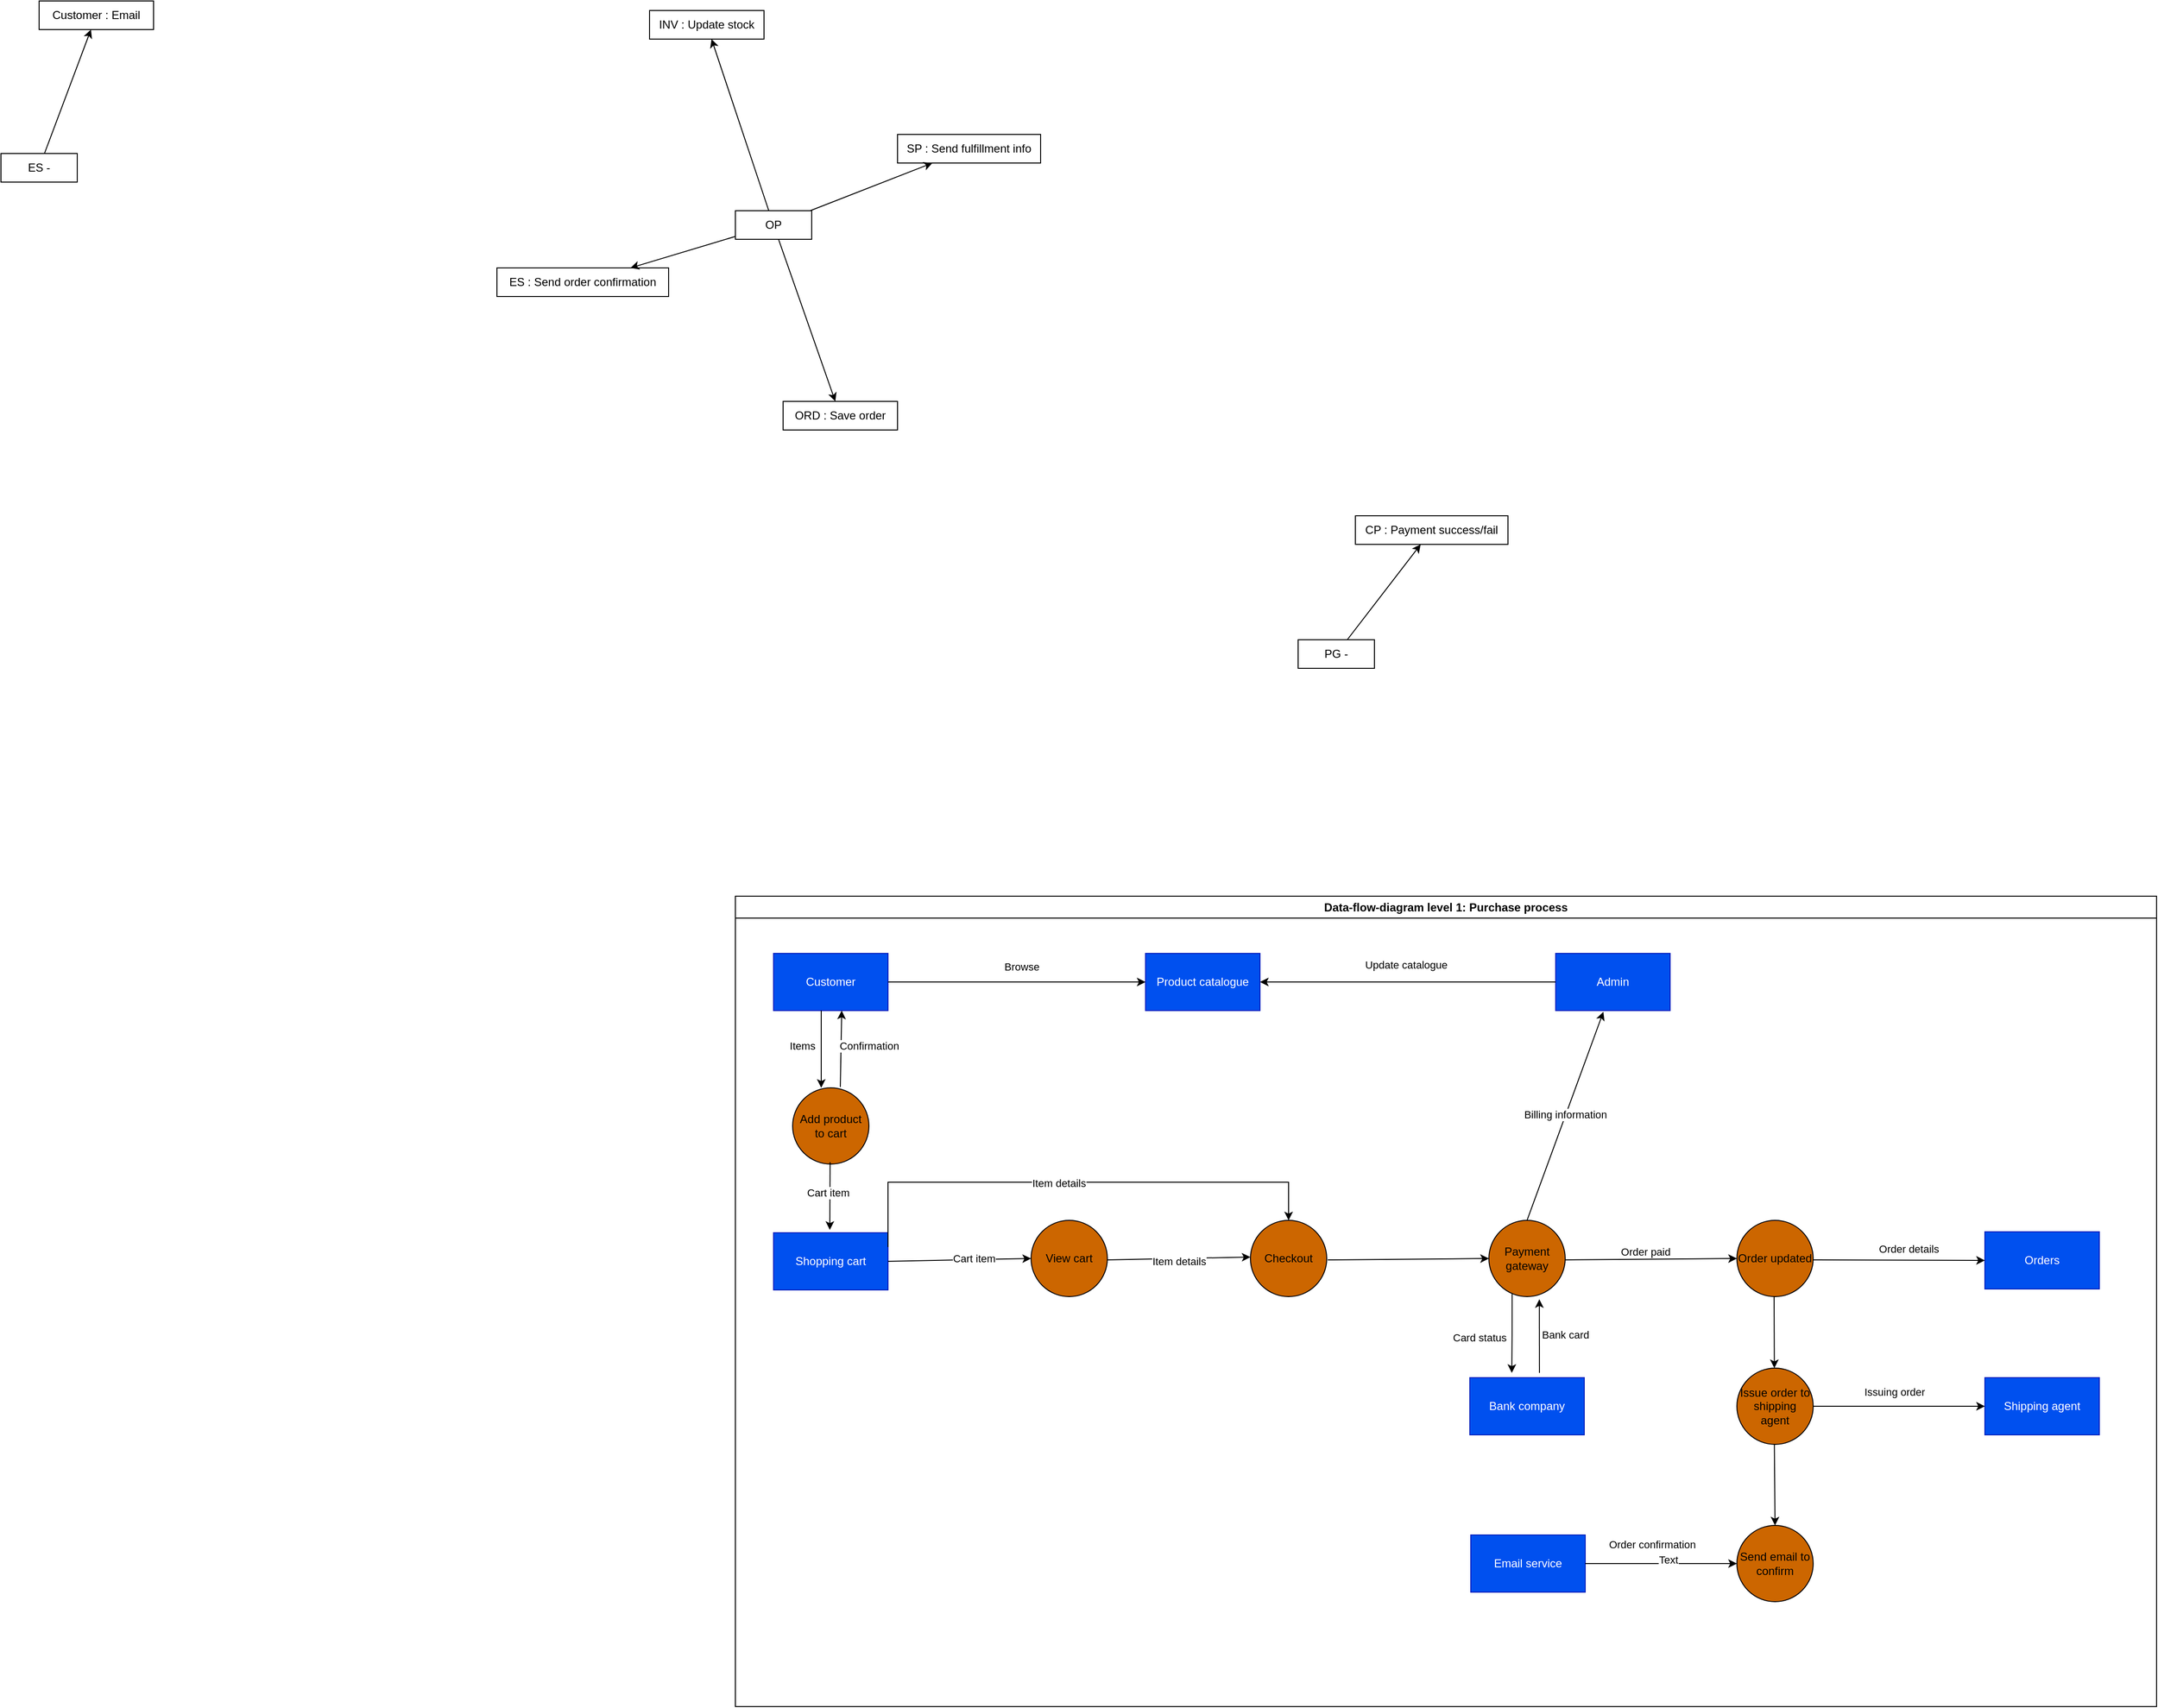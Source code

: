 <mxfile version="28.1.2">
  <diagram name="Page-1" id="byLsNhRZmfknhHtK-O-S">
    <mxGraphModel dx="2900" dy="1993" grid="1" gridSize="10" guides="1" tooltips="1" connect="1" arrows="1" fold="1" page="1" pageScale="1" pageWidth="827" pageHeight="1169" math="0" shadow="0">
      <root>
        <mxCell id="0" />
        <mxCell id="1" parent="0" />
        <mxCell id="5FWJqj-6B1nfI0Dg3H5g-1" value="Data-flow-diagram level 1: Purchase process" style="swimlane;whiteSpace=wrap;html=1;" vertex="1" parent="1">
          <mxGeometry x="-289" y="30" width="1490" height="850" as="geometry" />
        </mxCell>
        <mxCell id="5FWJqj-6B1nfI0Dg3H5g-2" value="Customer" style="rounded=0;whiteSpace=wrap;html=1;fillColor=#0050ef;fontColor=#ffffff;strokeColor=#001DBC;" vertex="1" parent="5FWJqj-6B1nfI0Dg3H5g-1">
          <mxGeometry x="40" y="60" width="120" height="60" as="geometry" />
        </mxCell>
        <mxCell id="5FWJqj-6B1nfI0Dg3H5g-31" value="Product catalogue" style="rounded=0;whiteSpace=wrap;html=1;fillColor=#0050ef;fontColor=#ffffff;strokeColor=#001DBC;" vertex="1" parent="5FWJqj-6B1nfI0Dg3H5g-1">
          <mxGeometry x="430" y="60" width="120" height="60" as="geometry" />
        </mxCell>
        <mxCell id="5FWJqj-6B1nfI0Dg3H5g-32" value="Admin" style="rounded=0;whiteSpace=wrap;html=1;fillColor=#0050ef;fontColor=#ffffff;strokeColor=#001DBC;" vertex="1" parent="5FWJqj-6B1nfI0Dg3H5g-1">
          <mxGeometry x="860" y="60" width="120" height="60" as="geometry" />
        </mxCell>
        <mxCell id="5FWJqj-6B1nfI0Dg3H5g-33" value="" style="endArrow=classic;html=1;rounded=0;exitX=1;exitY=0.5;exitDx=0;exitDy=0;entryX=0;entryY=0.5;entryDx=0;entryDy=0;" edge="1" parent="5FWJqj-6B1nfI0Dg3H5g-1" source="5FWJqj-6B1nfI0Dg3H5g-2" target="5FWJqj-6B1nfI0Dg3H5g-31">
          <mxGeometry width="50" height="50" relative="1" as="geometry">
            <mxPoint x="340" y="270" as="sourcePoint" />
            <mxPoint x="390" y="220" as="targetPoint" />
          </mxGeometry>
        </mxCell>
        <mxCell id="5FWJqj-6B1nfI0Dg3H5g-86" value="Browse" style="edgeLabel;html=1;align=center;verticalAlign=middle;resizable=0;points=[];" vertex="1" connectable="0" parent="5FWJqj-6B1nfI0Dg3H5g-33">
          <mxGeometry x="0.125" y="-4" relative="1" as="geometry">
            <mxPoint x="-12" y="-20" as="offset" />
          </mxGeometry>
        </mxCell>
        <mxCell id="5FWJqj-6B1nfI0Dg3H5g-34" value="" style="endArrow=classic;html=1;rounded=0;exitX=0;exitY=0.5;exitDx=0;exitDy=0;" edge="1" parent="5FWJqj-6B1nfI0Dg3H5g-1" source="5FWJqj-6B1nfI0Dg3H5g-32" target="5FWJqj-6B1nfI0Dg3H5g-31">
          <mxGeometry width="50" height="50" relative="1" as="geometry">
            <mxPoint x="610" y="250" as="sourcePoint" />
            <mxPoint x="660" y="200" as="targetPoint" />
          </mxGeometry>
        </mxCell>
        <mxCell id="5FWJqj-6B1nfI0Dg3H5g-84" value="Update catalogue" style="edgeLabel;html=1;align=center;verticalAlign=middle;resizable=0;points=[];" vertex="1" connectable="0" parent="5FWJqj-6B1nfI0Dg3H5g-34">
          <mxGeometry x="0.057" y="4" relative="1" as="geometry">
            <mxPoint x="7" y="-22" as="offset" />
          </mxGeometry>
        </mxCell>
        <mxCell id="5FWJqj-6B1nfI0Dg3H5g-35" value="Add product to cart" style="ellipse;whiteSpace=wrap;html=1;aspect=fixed;fillColor=#CC6600;" vertex="1" parent="5FWJqj-6B1nfI0Dg3H5g-1">
          <mxGeometry x="60" y="201" width="80" height="80" as="geometry" />
        </mxCell>
        <mxCell id="5FWJqj-6B1nfI0Dg3H5g-36" value="Shopping cart" style="rounded=0;whiteSpace=wrap;html=1;fillColor=#0050ef;fontColor=#ffffff;strokeColor=#001DBC;" vertex="1" parent="5FWJqj-6B1nfI0Dg3H5g-1">
          <mxGeometry x="40" y="353" width="120" height="60" as="geometry" />
        </mxCell>
        <mxCell id="5FWJqj-6B1nfI0Dg3H5g-37" value="View cart" style="ellipse;whiteSpace=wrap;html=1;aspect=fixed;fillColor=#CC6600;" vertex="1" parent="5FWJqj-6B1nfI0Dg3H5g-1">
          <mxGeometry x="310" y="340" width="80" height="80" as="geometry" />
        </mxCell>
        <mxCell id="5FWJqj-6B1nfI0Dg3H5g-39" value="Checkout" style="ellipse;whiteSpace=wrap;html=1;aspect=fixed;fillColor=#CC6600;" vertex="1" parent="5FWJqj-6B1nfI0Dg3H5g-1">
          <mxGeometry x="540" y="340" width="80" height="80" as="geometry" />
        </mxCell>
        <mxCell id="5FWJqj-6B1nfI0Dg3H5g-59" value="" style="edgeStyle=orthogonalEdgeStyle;rounded=0;orthogonalLoop=1;jettySize=auto;html=1;exitX=0.304;exitY=0.909;exitDx=0;exitDy=0;exitPerimeter=0;" edge="1" parent="5FWJqj-6B1nfI0Dg3H5g-1" source="5FWJqj-6B1nfI0Dg3H5g-41">
          <mxGeometry relative="1" as="geometry">
            <mxPoint x="814" y="500" as="targetPoint" />
          </mxGeometry>
        </mxCell>
        <mxCell id="5FWJqj-6B1nfI0Dg3H5g-76" value="Card status" style="edgeLabel;html=1;align=center;verticalAlign=middle;resizable=0;points=[];" vertex="1" connectable="0" parent="5FWJqj-6B1nfI0Dg3H5g-59">
          <mxGeometry x="0.168" y="-4" relative="1" as="geometry">
            <mxPoint x="-31" y="-1" as="offset" />
          </mxGeometry>
        </mxCell>
        <mxCell id="5FWJqj-6B1nfI0Dg3H5g-41" value="Payment gateway" style="ellipse;whiteSpace=wrap;html=1;aspect=fixed;fillColor=#CC6600;" vertex="1" parent="5FWJqj-6B1nfI0Dg3H5g-1">
          <mxGeometry x="790" y="340" width="80" height="80" as="geometry" />
        </mxCell>
        <mxCell id="5FWJqj-6B1nfI0Dg3H5g-42" value="Bank company" style="rounded=0;whiteSpace=wrap;html=1;fillColor=#0050ef;fontColor=#ffffff;strokeColor=#001DBC;" vertex="1" parent="5FWJqj-6B1nfI0Dg3H5g-1">
          <mxGeometry x="770" y="505" width="120" height="60" as="geometry" />
        </mxCell>
        <mxCell id="5FWJqj-6B1nfI0Dg3H5g-43" value="Orders" style="rounded=0;whiteSpace=wrap;html=1;fillColor=#0050ef;fontColor=#ffffff;strokeColor=#001DBC;" vertex="1" parent="5FWJqj-6B1nfI0Dg3H5g-1">
          <mxGeometry x="1310" y="352" width="120" height="60" as="geometry" />
        </mxCell>
        <mxCell id="5FWJqj-6B1nfI0Dg3H5g-44" value="Order updated" style="ellipse;whiteSpace=wrap;html=1;aspect=fixed;fillColor=#CC6600;" vertex="1" parent="5FWJqj-6B1nfI0Dg3H5g-1">
          <mxGeometry x="1050" y="340" width="80" height="80" as="geometry" />
        </mxCell>
        <mxCell id="5FWJqj-6B1nfI0Dg3H5g-45" value="Issue order to shipping agent" style="ellipse;whiteSpace=wrap;html=1;aspect=fixed;fillColor=#CC6600;" vertex="1" parent="5FWJqj-6B1nfI0Dg3H5g-1">
          <mxGeometry x="1050" y="495" width="80" height="80" as="geometry" />
        </mxCell>
        <mxCell id="5FWJqj-6B1nfI0Dg3H5g-46" value="Shipping agent" style="rounded=0;whiteSpace=wrap;html=1;fillColor=#0050ef;fontColor=#ffffff;strokeColor=#001DBC;" vertex="1" parent="5FWJqj-6B1nfI0Dg3H5g-1">
          <mxGeometry x="1310" y="505" width="120" height="60" as="geometry" />
        </mxCell>
        <mxCell id="5FWJqj-6B1nfI0Dg3H5g-47" value="Email service" style="rounded=0;whiteSpace=wrap;html=1;fillColor=#0050ef;fontColor=#ffffff;strokeColor=#001DBC;" vertex="1" parent="5FWJqj-6B1nfI0Dg3H5g-1">
          <mxGeometry x="771" y="670" width="120" height="60" as="geometry" />
        </mxCell>
        <mxCell id="5FWJqj-6B1nfI0Dg3H5g-48" value="Send email to confirm" style="ellipse;whiteSpace=wrap;html=1;aspect=fixed;fillColor=#CC6600;" vertex="1" parent="5FWJqj-6B1nfI0Dg3H5g-1">
          <mxGeometry x="1050" y="660" width="80" height="80" as="geometry" />
        </mxCell>
        <mxCell id="5FWJqj-6B1nfI0Dg3H5g-49" value="" style="endArrow=classic;html=1;rounded=0;exitX=0.5;exitY=1;exitDx=0;exitDy=0;entryX=0.5;entryY=0;entryDx=0;entryDy=0;" edge="1" parent="5FWJqj-6B1nfI0Dg3H5g-1">
          <mxGeometry width="50" height="50" relative="1" as="geometry">
            <mxPoint x="90" y="120" as="sourcePoint" />
            <mxPoint x="90" y="201" as="targetPoint" />
          </mxGeometry>
        </mxCell>
        <mxCell id="5FWJqj-6B1nfI0Dg3H5g-68" value="Items" style="edgeLabel;html=1;align=center;verticalAlign=middle;resizable=0;points=[];" vertex="1" connectable="0" parent="5FWJqj-6B1nfI0Dg3H5g-49">
          <mxGeometry x="-0.086" y="1" relative="1" as="geometry">
            <mxPoint x="-21" as="offset" />
          </mxGeometry>
        </mxCell>
        <mxCell id="5FWJqj-6B1nfI0Dg3H5g-50" value="" style="endArrow=classic;html=1;rounded=0;exitX=0.5;exitY=1;exitDx=0;exitDy=0;" edge="1" parent="5FWJqj-6B1nfI0Dg3H5g-1">
          <mxGeometry width="50" height="50" relative="1" as="geometry">
            <mxPoint x="99.29" y="279" as="sourcePoint" />
            <mxPoint x="99" y="350" as="targetPoint" />
          </mxGeometry>
        </mxCell>
        <mxCell id="5FWJqj-6B1nfI0Dg3H5g-70" value="Cart item" style="edgeLabel;html=1;align=center;verticalAlign=middle;resizable=0;points=[];" vertex="1" connectable="0" parent="5FWJqj-6B1nfI0Dg3H5g-50">
          <mxGeometry x="-0.09" y="-2" relative="1" as="geometry">
            <mxPoint y="-1" as="offset" />
          </mxGeometry>
        </mxCell>
        <mxCell id="5FWJqj-6B1nfI0Dg3H5g-51" value="" style="endArrow=classic;html=1;rounded=0;exitX=1;exitY=0.5;exitDx=0;exitDy=0;entryX=0;entryY=0.5;entryDx=0;entryDy=0;" edge="1" parent="5FWJqj-6B1nfI0Dg3H5g-1" source="5FWJqj-6B1nfI0Dg3H5g-36" target="5FWJqj-6B1nfI0Dg3H5g-37">
          <mxGeometry width="50" height="50" relative="1" as="geometry">
            <mxPoint x="390" y="260" as="sourcePoint" />
            <mxPoint x="440" y="210" as="targetPoint" />
          </mxGeometry>
        </mxCell>
        <mxCell id="5FWJqj-6B1nfI0Dg3H5g-72" value="Cart item" style="edgeLabel;html=1;align=center;verticalAlign=middle;resizable=0;points=[];" vertex="1" connectable="0" parent="5FWJqj-6B1nfI0Dg3H5g-51">
          <mxGeometry x="0.409" relative="1" as="geometry">
            <mxPoint x="-16" y="-1" as="offset" />
          </mxGeometry>
        </mxCell>
        <mxCell id="5FWJqj-6B1nfI0Dg3H5g-52" value="" style="endArrow=classic;html=1;rounded=0;exitX=1;exitY=0.5;exitDx=0;exitDy=0;entryX=0;entryY=0.5;entryDx=0;entryDy=0;" edge="1" parent="5FWJqj-6B1nfI0Dg3H5g-1">
          <mxGeometry width="50" height="50" relative="1" as="geometry">
            <mxPoint x="390" y="381.5" as="sourcePoint" />
            <mxPoint x="540" y="378.5" as="targetPoint" />
          </mxGeometry>
        </mxCell>
        <mxCell id="5FWJqj-6B1nfI0Dg3H5g-73" value="Item details" style="edgeLabel;html=1;align=center;verticalAlign=middle;resizable=0;points=[];" vertex="1" connectable="0" parent="5FWJqj-6B1nfI0Dg3H5g-52">
          <mxGeometry x="-0.01" y="-3" relative="1" as="geometry">
            <mxPoint as="offset" />
          </mxGeometry>
        </mxCell>
        <mxCell id="5FWJqj-6B1nfI0Dg3H5g-53" value="" style="endArrow=classic;html=1;rounded=0;exitX=1;exitY=0.5;exitDx=0;exitDy=0;entryX=0;entryY=0.5;entryDx=0;entryDy=0;" edge="1" parent="5FWJqj-6B1nfI0Dg3H5g-1" target="5FWJqj-6B1nfI0Dg3H5g-41">
          <mxGeometry width="50" height="50" relative="1" as="geometry">
            <mxPoint x="621" y="381.5" as="sourcePoint" />
            <mxPoint x="771" y="379" as="targetPoint" />
          </mxGeometry>
        </mxCell>
        <mxCell id="5FWJqj-6B1nfI0Dg3H5g-54" value="" style="endArrow=classic;html=1;rounded=0;exitX=1;exitY=0.5;exitDx=0;exitDy=0;entryX=0;entryY=0.5;entryDx=0;entryDy=0;" edge="1" parent="5FWJqj-6B1nfI0Dg3H5g-1" target="5FWJqj-6B1nfI0Dg3H5g-44">
          <mxGeometry width="50" height="50" relative="1" as="geometry">
            <mxPoint x="870" y="381.5" as="sourcePoint" />
            <mxPoint x="1020" y="378.5" as="targetPoint" />
          </mxGeometry>
        </mxCell>
        <mxCell id="5FWJqj-6B1nfI0Dg3H5g-77" value="Order paid" style="edgeLabel;html=1;align=center;verticalAlign=middle;resizable=0;points=[];" vertex="1" connectable="0" parent="5FWJqj-6B1nfI0Dg3H5g-54">
          <mxGeometry x="-0.074" y="8" relative="1" as="geometry">
            <mxPoint as="offset" />
          </mxGeometry>
        </mxCell>
        <mxCell id="5FWJqj-6B1nfI0Dg3H5g-55" value="" style="endArrow=classic;html=1;rounded=0;exitX=1;exitY=0.5;exitDx=0;exitDy=0;entryX=0;entryY=0.5;entryDx=0;entryDy=0;" edge="1" parent="5FWJqj-6B1nfI0Dg3H5g-1" target="5FWJqj-6B1nfI0Dg3H5g-43">
          <mxGeometry width="50" height="50" relative="1" as="geometry">
            <mxPoint x="1130" y="381.5" as="sourcePoint" />
            <mxPoint x="1280" y="378.5" as="targetPoint" />
          </mxGeometry>
        </mxCell>
        <mxCell id="5FWJqj-6B1nfI0Dg3H5g-79" value="Order details" style="edgeLabel;html=1;align=center;verticalAlign=middle;resizable=0;points=[];" vertex="1" connectable="0" parent="5FWJqj-6B1nfI0Dg3H5g-55">
          <mxGeometry x="0.084" y="-4" relative="1" as="geometry">
            <mxPoint x="2" y="-16" as="offset" />
          </mxGeometry>
        </mxCell>
        <mxCell id="5FWJqj-6B1nfI0Dg3H5g-56" value="" style="endArrow=classic;html=1;rounded=0;exitX=1;exitY=0.5;exitDx=0;exitDy=0;entryX=0;entryY=0.5;entryDx=0;entryDy=0;" edge="1" parent="5FWJqj-6B1nfI0Dg3H5g-1" target="5FWJqj-6B1nfI0Dg3H5g-46">
          <mxGeometry width="50" height="50" relative="1" as="geometry">
            <mxPoint x="1130.0" y="535" as="sourcePoint" />
            <mxPoint x="1290" y="535" as="targetPoint" />
          </mxGeometry>
        </mxCell>
        <mxCell id="5FWJqj-6B1nfI0Dg3H5g-80" value="Issuing order" style="edgeLabel;html=1;align=center;verticalAlign=middle;resizable=0;points=[];" vertex="1" connectable="0" parent="5FWJqj-6B1nfI0Dg3H5g-56">
          <mxGeometry x="-0.059" y="-2" relative="1" as="geometry">
            <mxPoint y="-17" as="offset" />
          </mxGeometry>
        </mxCell>
        <mxCell id="5FWJqj-6B1nfI0Dg3H5g-57" value="" style="endArrow=classic;html=1;rounded=0;entryX=0.5;entryY=0;entryDx=0;entryDy=0;" edge="1" parent="5FWJqj-6B1nfI0Dg3H5g-1">
          <mxGeometry width="50" height="50" relative="1" as="geometry">
            <mxPoint x="1089" y="420" as="sourcePoint" />
            <mxPoint x="1089.29" y="495" as="targetPoint" />
          </mxGeometry>
        </mxCell>
        <mxCell id="5FWJqj-6B1nfI0Dg3H5g-58" value="" style="endArrow=classic;html=1;rounded=0;entryX=0.5;entryY=0;entryDx=0;entryDy=0;" edge="1" parent="5FWJqj-6B1nfI0Dg3H5g-1" target="5FWJqj-6B1nfI0Dg3H5g-48">
          <mxGeometry width="50" height="50" relative="1" as="geometry">
            <mxPoint x="1089.29" y="575" as="sourcePoint" />
            <mxPoint x="1089.58" y="650" as="targetPoint" />
          </mxGeometry>
        </mxCell>
        <mxCell id="5FWJqj-6B1nfI0Dg3H5g-60" value="" style="endArrow=classic;html=1;rounded=0;exitX=1;exitY=0.5;exitDx=0;exitDy=0;entryX=0;entryY=0.5;entryDx=0;entryDy=0;" edge="1" parent="5FWJqj-6B1nfI0Dg3H5g-1" source="5FWJqj-6B1nfI0Dg3H5g-47" target="5FWJqj-6B1nfI0Dg3H5g-48">
          <mxGeometry width="50" height="50" relative="1" as="geometry">
            <mxPoint x="1000" y="730" as="sourcePoint" />
            <mxPoint x="1050" y="680" as="targetPoint" />
          </mxGeometry>
        </mxCell>
        <mxCell id="5FWJqj-6B1nfI0Dg3H5g-81" value="Order confirmation" style="edgeLabel;html=1;align=center;verticalAlign=middle;resizable=0;points=[];" vertex="1" connectable="0" parent="5FWJqj-6B1nfI0Dg3H5g-60">
          <mxGeometry x="-0.109" y="4" relative="1" as="geometry">
            <mxPoint x="-1" y="-16" as="offset" />
          </mxGeometry>
        </mxCell>
        <mxCell id="5FWJqj-6B1nfI0Dg3H5g-82" value="Text" style="edgeLabel;html=1;align=center;verticalAlign=middle;resizable=0;points=[];" vertex="1" connectable="0" parent="5FWJqj-6B1nfI0Dg3H5g-60">
          <mxGeometry x="0.107" y="4" relative="1" as="geometry">
            <mxPoint x="-1" as="offset" />
          </mxGeometry>
        </mxCell>
        <mxCell id="5FWJqj-6B1nfI0Dg3H5g-61" value="" style="endArrow=classic;html=1;rounded=0;exitX=0.5;exitY=0;exitDx=0;exitDy=0;entryX=0.417;entryY=1.021;entryDx=0;entryDy=0;entryPerimeter=0;" edge="1" parent="5FWJqj-6B1nfI0Dg3H5g-1" source="5FWJqj-6B1nfI0Dg3H5g-41" target="5FWJqj-6B1nfI0Dg3H5g-32">
          <mxGeometry width="50" height="50" relative="1" as="geometry">
            <mxPoint x="940" y="300" as="sourcePoint" />
            <mxPoint x="990" y="250" as="targetPoint" />
          </mxGeometry>
        </mxCell>
        <mxCell id="5FWJqj-6B1nfI0Dg3H5g-74" value="Billing information" style="edgeLabel;html=1;align=center;verticalAlign=middle;resizable=0;points=[];" vertex="1" connectable="0" parent="5FWJqj-6B1nfI0Dg3H5g-61">
          <mxGeometry x="0.018" y="1" relative="1" as="geometry">
            <mxPoint as="offset" />
          </mxGeometry>
        </mxCell>
        <mxCell id="5FWJqj-6B1nfI0Dg3H5g-63" value="" style="endArrow=classic;html=1;rounded=0;exitX=1;exitY=0.25;exitDx=0;exitDy=0;entryX=0.5;entryY=0;entryDx=0;entryDy=0;" edge="1" parent="5FWJqj-6B1nfI0Dg3H5g-1" source="5FWJqj-6B1nfI0Dg3H5g-36" target="5FWJqj-6B1nfI0Dg3H5g-39">
          <mxGeometry width="50" height="50" relative="1" as="geometry">
            <mxPoint x="338.56" y="320.0" as="sourcePoint" />
            <mxPoint x="190" y="322.4" as="targetPoint" />
            <Array as="points">
              <mxPoint x="160" y="300" />
              <mxPoint x="360" y="300" />
              <mxPoint x="580" y="300" />
            </Array>
          </mxGeometry>
        </mxCell>
        <mxCell id="5FWJqj-6B1nfI0Dg3H5g-71" value="Item details" style="edgeLabel;html=1;align=center;verticalAlign=middle;resizable=0;points=[];" vertex="1" connectable="0" parent="5FWJqj-6B1nfI0Dg3H5g-63">
          <mxGeometry x="-0.061" y="-1" relative="1" as="geometry">
            <mxPoint x="-1" as="offset" />
          </mxGeometry>
        </mxCell>
        <mxCell id="5FWJqj-6B1nfI0Dg3H5g-65" value="" style="endArrow=classic;html=1;rounded=0;entryX=0.661;entryY=1.034;entryDx=0;entryDy=0;entryPerimeter=0;" edge="1" parent="5FWJqj-6B1nfI0Dg3H5g-1" target="5FWJqj-6B1nfI0Dg3H5g-41">
          <mxGeometry width="50" height="50" relative="1" as="geometry">
            <mxPoint x="843" y="500" as="sourcePoint" />
            <mxPoint x="900" y="440" as="targetPoint" />
          </mxGeometry>
        </mxCell>
        <mxCell id="5FWJqj-6B1nfI0Dg3H5g-75" value="Bank card" style="edgeLabel;html=1;align=center;verticalAlign=middle;resizable=0;points=[];" vertex="1" connectable="0" parent="5FWJqj-6B1nfI0Dg3H5g-65">
          <mxGeometry x="0.039" y="-3" relative="1" as="geometry">
            <mxPoint x="24" as="offset" />
          </mxGeometry>
        </mxCell>
        <mxCell id="5FWJqj-6B1nfI0Dg3H5g-66" value="" style="endArrow=classic;html=1;rounded=0;entryX=0.679;entryY=0.998;entryDx=0;entryDy=0;entryPerimeter=0;" edge="1" parent="5FWJqj-6B1nfI0Dg3H5g-1">
          <mxGeometry width="50" height="50" relative="1" as="geometry">
            <mxPoint x="110" y="200.12" as="sourcePoint" />
            <mxPoint x="111.48" y="120.0" as="targetPoint" />
          </mxGeometry>
        </mxCell>
        <mxCell id="5FWJqj-6B1nfI0Dg3H5g-67" value="Confirmation" style="edgeLabel;html=1;align=center;verticalAlign=middle;resizable=0;points=[];" vertex="1" connectable="0" parent="5FWJqj-6B1nfI0Dg3H5g-66">
          <mxGeometry x="0.078" y="-3" relative="1" as="geometry">
            <mxPoint x="26" as="offset" />
          </mxGeometry>
        </mxCell>
        <mxCell id="5FWJqj-6B1nfI0Dg3H5g-14" value="PG -" style="whiteSpace=wrap;html=1;" vertex="1" parent="1">
          <mxGeometry x="301" y="-239" width="80" height="30" as="geometry" />
        </mxCell>
        <mxCell id="5FWJqj-6B1nfI0Dg3H5g-15" value=" CP : Payment success/fail" style="whiteSpace=wrap;html=1;" vertex="1" parent="1">
          <mxGeometry x="361" y="-369" width="160" height="30" as="geometry" />
        </mxCell>
        <mxCell id="5FWJqj-6B1nfI0Dg3H5g-16" value="" style="rounded=0;" edge="1" source="5FWJqj-6B1nfI0Dg3H5g-14" target="5FWJqj-6B1nfI0Dg3H5g-15" parent="1">
          <mxGeometry relative="1" as="geometry" />
        </mxCell>
        <mxCell id="5FWJqj-6B1nfI0Dg3H5g-19" value="OP " style="whiteSpace=wrap;html=1;" vertex="1" parent="1">
          <mxGeometry x="-289" y="-689" width="80" height="30" as="geometry" />
        </mxCell>
        <mxCell id="5FWJqj-6B1nfI0Dg3H5g-20" value=" ORD : Save order" style="whiteSpace=wrap;html=1;" vertex="1" parent="1">
          <mxGeometry x="-239" y="-489" width="120" height="30" as="geometry" />
        </mxCell>
        <mxCell id="5FWJqj-6B1nfI0Dg3H5g-21" value="" style="rounded=0;" edge="1" source="5FWJqj-6B1nfI0Dg3H5g-19" target="5FWJqj-6B1nfI0Dg3H5g-20" parent="1">
          <mxGeometry relative="1" as="geometry" />
        </mxCell>
        <mxCell id="5FWJqj-6B1nfI0Dg3H5g-22" value=" INV : Update stock" style="whiteSpace=wrap;html=1;" vertex="1" parent="1">
          <mxGeometry x="-379" y="-899" width="120" height="30" as="geometry" />
        </mxCell>
        <mxCell id="5FWJqj-6B1nfI0Dg3H5g-23" value="" style="rounded=0;" edge="1" source="5FWJqj-6B1nfI0Dg3H5g-19" target="5FWJqj-6B1nfI0Dg3H5g-22" parent="1">
          <mxGeometry relative="1" as="geometry" />
        </mxCell>
        <mxCell id="5FWJqj-6B1nfI0Dg3H5g-24" value=" SP : Send fulfillment info" style="whiteSpace=wrap;html=1;" vertex="1" parent="1">
          <mxGeometry x="-119" y="-769" width="150" height="30" as="geometry" />
        </mxCell>
        <mxCell id="5FWJqj-6B1nfI0Dg3H5g-25" value="" style="rounded=0;" edge="1" source="5FWJqj-6B1nfI0Dg3H5g-19" target="5FWJqj-6B1nfI0Dg3H5g-24" parent="1">
          <mxGeometry relative="1" as="geometry" />
        </mxCell>
        <mxCell id="5FWJqj-6B1nfI0Dg3H5g-26" value=" ES : Send order confirmation" style="whiteSpace=wrap;html=1;" vertex="1" parent="1">
          <mxGeometry x="-539" y="-629" width="180" height="30" as="geometry" />
        </mxCell>
        <mxCell id="5FWJqj-6B1nfI0Dg3H5g-27" value="" style="rounded=0;" edge="1" source="5FWJqj-6B1nfI0Dg3H5g-19" target="5FWJqj-6B1nfI0Dg3H5g-26" parent="1">
          <mxGeometry relative="1" as="geometry" />
        </mxCell>
        <mxCell id="5FWJqj-6B1nfI0Dg3H5g-28" value="ES -" style="whiteSpace=wrap;html=1;" vertex="1" parent="1">
          <mxGeometry x="-1059" y="-749" width="80" height="30" as="geometry" />
        </mxCell>
        <mxCell id="5FWJqj-6B1nfI0Dg3H5g-29" value=" Customer : Email" style="whiteSpace=wrap;html=1;" vertex="1" parent="1">
          <mxGeometry x="-1019" y="-909" width="120" height="30" as="geometry" />
        </mxCell>
        <mxCell id="5FWJqj-6B1nfI0Dg3H5g-30" value="" style="rounded=0;" edge="1" source="5FWJqj-6B1nfI0Dg3H5g-28" target="5FWJqj-6B1nfI0Dg3H5g-29" parent="1">
          <mxGeometry relative="1" as="geometry" />
        </mxCell>
      </root>
    </mxGraphModel>
  </diagram>
</mxfile>
